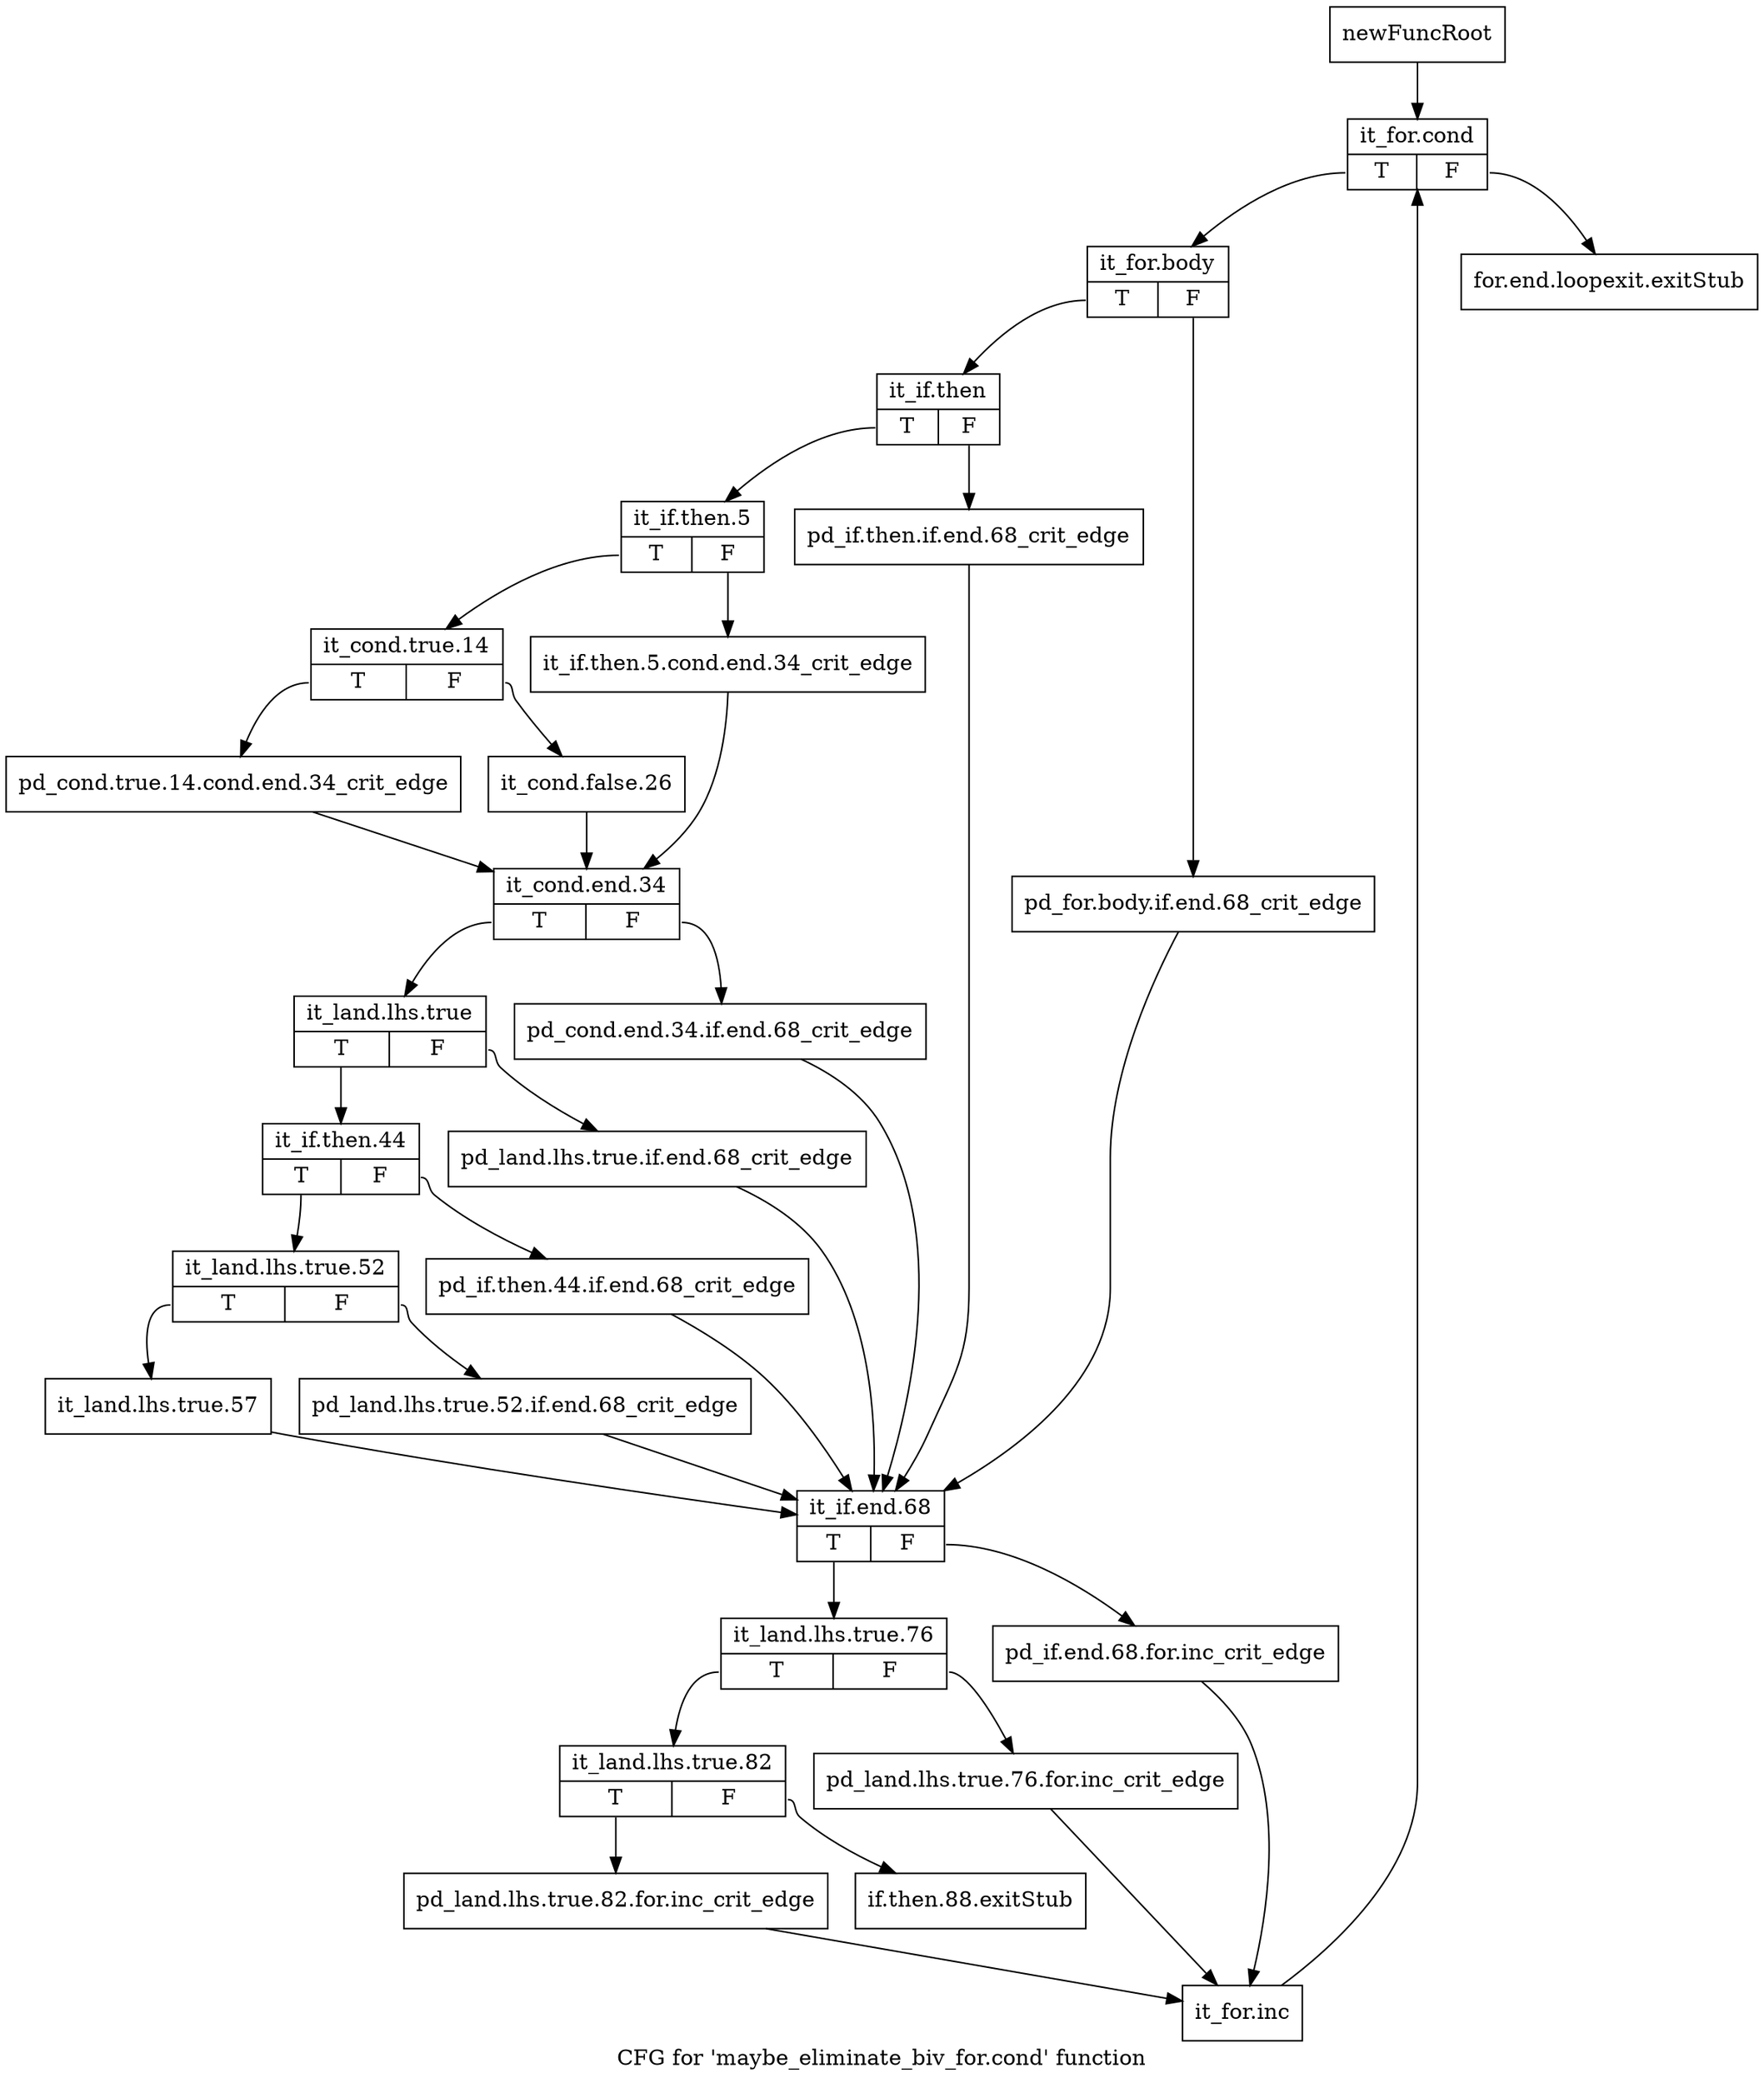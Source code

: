 digraph "CFG for 'maybe_eliminate_biv_for.cond' function" {
	label="CFG for 'maybe_eliminate_biv_for.cond' function";

	Node0xb669a30 [shape=record,label="{newFuncRoot}"];
	Node0xb669a30 -> Node0xb669b20;
	Node0xb669a80 [shape=record,label="{for.end.loopexit.exitStub}"];
	Node0xb669ad0 [shape=record,label="{if.then.88.exitStub}"];
	Node0xb669b20 [shape=record,label="{it_for.cond|{<s0>T|<s1>F}}"];
	Node0xb669b20:s0 -> Node0xb669b70;
	Node0xb669b20:s1 -> Node0xb669a80;
	Node0xb669b70 [shape=record,label="{it_for.body|{<s0>T|<s1>F}}"];
	Node0xb669b70:s0 -> Node0xb669c10;
	Node0xb669b70:s1 -> Node0xb669bc0;
	Node0xb669bc0 [shape=record,label="{pd_for.body.if.end.68_crit_edge}"];
	Node0xb669bc0 -> Node0xb66a110;
	Node0xb669c10 [shape=record,label="{it_if.then|{<s0>T|<s1>F}}"];
	Node0xb669c10:s0 -> Node0xb669cb0;
	Node0xb669c10:s1 -> Node0xb669c60;
	Node0xb669c60 [shape=record,label="{pd_if.then.if.end.68_crit_edge}"];
	Node0xb669c60 -> Node0xb66a110;
	Node0xb669cb0 [shape=record,label="{it_if.then.5|{<s0>T|<s1>F}}"];
	Node0xb669cb0:s0 -> Node0xb669d50;
	Node0xb669cb0:s1 -> Node0xb669d00;
	Node0xb669d00 [shape=record,label="{it_if.then.5.cond.end.34_crit_edge}"];
	Node0xb669d00 -> Node0xb669e40;
	Node0xb669d50 [shape=record,label="{it_cond.true.14|{<s0>T|<s1>F}}"];
	Node0xb669d50:s0 -> Node0xb669df0;
	Node0xb669d50:s1 -> Node0xb669da0;
	Node0xb669da0 [shape=record,label="{it_cond.false.26}"];
	Node0xb669da0 -> Node0xb669e40;
	Node0xb669df0 [shape=record,label="{pd_cond.true.14.cond.end.34_crit_edge}"];
	Node0xb669df0 -> Node0xb669e40;
	Node0xb669e40 [shape=record,label="{it_cond.end.34|{<s0>T|<s1>F}}"];
	Node0xb669e40:s0 -> Node0xb669ee0;
	Node0xb669e40:s1 -> Node0xb669e90;
	Node0xb669e90 [shape=record,label="{pd_cond.end.34.if.end.68_crit_edge}"];
	Node0xb669e90 -> Node0xb66a110;
	Node0xb669ee0 [shape=record,label="{it_land.lhs.true|{<s0>T|<s1>F}}"];
	Node0xb669ee0:s0 -> Node0xb669f80;
	Node0xb669ee0:s1 -> Node0xb669f30;
	Node0xb669f30 [shape=record,label="{pd_land.lhs.true.if.end.68_crit_edge}"];
	Node0xb669f30 -> Node0xb66a110;
	Node0xb669f80 [shape=record,label="{it_if.then.44|{<s0>T|<s1>F}}"];
	Node0xb669f80:s0 -> Node0xb66a020;
	Node0xb669f80:s1 -> Node0xb669fd0;
	Node0xb669fd0 [shape=record,label="{pd_if.then.44.if.end.68_crit_edge}"];
	Node0xb669fd0 -> Node0xb66a110;
	Node0xb66a020 [shape=record,label="{it_land.lhs.true.52|{<s0>T|<s1>F}}"];
	Node0xb66a020:s0 -> Node0xb66a0c0;
	Node0xb66a020:s1 -> Node0xb66a070;
	Node0xb66a070 [shape=record,label="{pd_land.lhs.true.52.if.end.68_crit_edge}"];
	Node0xb66a070 -> Node0xb66a110;
	Node0xb66a0c0 [shape=record,label="{it_land.lhs.true.57}"];
	Node0xb66a0c0 -> Node0xb66a110;
	Node0xb66a110 [shape=record,label="{it_if.end.68|{<s0>T|<s1>F}}"];
	Node0xb66a110:s0 -> Node0xb66a1b0;
	Node0xb66a110:s1 -> Node0xb66a160;
	Node0xb66a160 [shape=record,label="{pd_if.end.68.for.inc_crit_edge}"];
	Node0xb66a160 -> Node0xb66a2f0;
	Node0xb66a1b0 [shape=record,label="{it_land.lhs.true.76|{<s0>T|<s1>F}}"];
	Node0xb66a1b0:s0 -> Node0xb66a250;
	Node0xb66a1b0:s1 -> Node0xb66a200;
	Node0xb66a200 [shape=record,label="{pd_land.lhs.true.76.for.inc_crit_edge}"];
	Node0xb66a200 -> Node0xb66a2f0;
	Node0xb66a250 [shape=record,label="{it_land.lhs.true.82|{<s0>T|<s1>F}}"];
	Node0xb66a250:s0 -> Node0xb66a2a0;
	Node0xb66a250:s1 -> Node0xb669ad0;
	Node0xb66a2a0 [shape=record,label="{pd_land.lhs.true.82.for.inc_crit_edge}"];
	Node0xb66a2a0 -> Node0xb66a2f0;
	Node0xb66a2f0 [shape=record,label="{it_for.inc}"];
	Node0xb66a2f0 -> Node0xb669b20;
}
